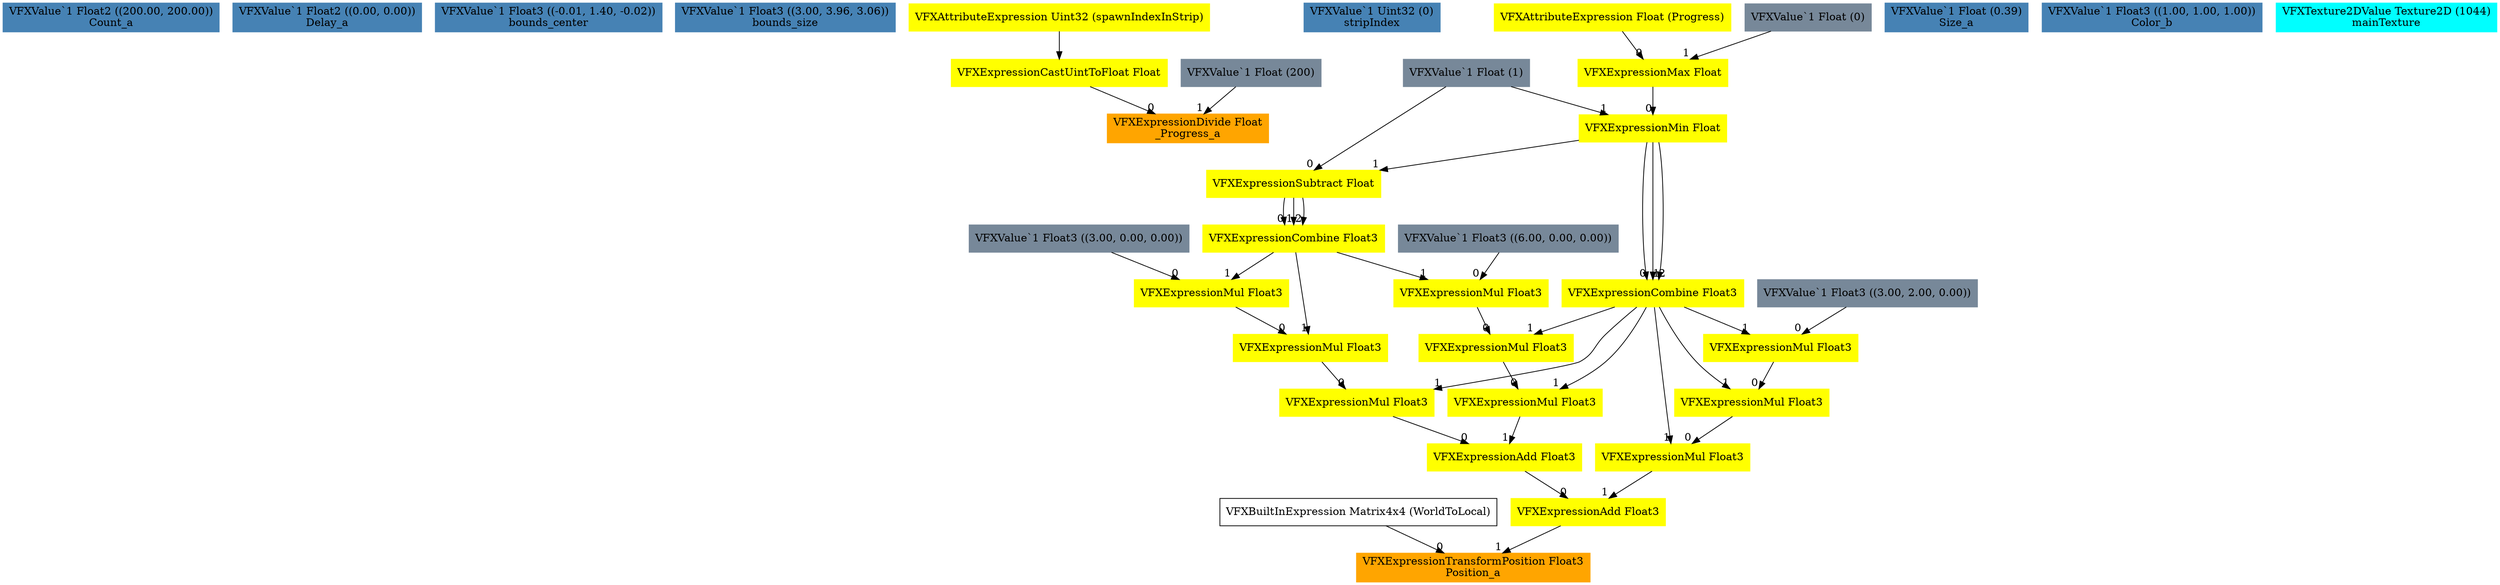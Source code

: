 digraph G {
node0 [shape="box" color="steelblue" style="filled" label="VFXValue`1 Float2 ((200.00, 200.00))
Count_a"]
node1 [shape="box" color="steelblue" style="filled" label="VFXValue`1 Float2 ((0.00, 0.00))
Delay_a"]
node2 [shape="box" color="steelblue" style="filled" label="VFXValue`1 Float3 ((-0.01, 1.40, -0.02))
bounds_center"]
node3 [shape="box" color="steelblue" style="filled" label="VFXValue`1 Float3 ((3.00, 3.96, 3.06))
bounds_size"]
node4 [shape="box" color="orange" style="filled" label="VFXExpressionDivide Float
_Progress_a"]
node5 [shape="box" color="yellow" style="filled" label="VFXExpressionCastUintToFloat Float"]
node6 [shape="box" color="yellow" style="filled" label="VFXAttributeExpression Uint32 (spawnIndexInStrip)"]
node7 [shape="box" color="lightslategray" style="filled" label="VFXValue`1 Float (200)"]
node8 [shape="box" color="steelblue" style="filled" label="VFXValue`1 Uint32 (0)
stripIndex"]
node9 [shape="box" color="orange" style="filled" label="VFXExpressionTransformPosition Float3
Position_a"]
node10 [shape="box" label="VFXBuiltInExpression Matrix4x4 (WorldToLocal)"]
node11 [shape="box" color="yellow" style="filled" label="VFXExpressionAdd Float3"]
node12 [shape="box" color="yellow" style="filled" label="VFXExpressionAdd Float3"]
node13 [shape="box" color="yellow" style="filled" label="VFXExpressionMul Float3"]
node14 [shape="box" color="yellow" style="filled" label="VFXExpressionMul Float3"]
node15 [shape="box" color="yellow" style="filled" label="VFXExpressionMul Float3"]
node16 [shape="box" color="lightslategray" style="filled" label="VFXValue`1 Float3 ((3.00, 0.00, 0.00))"]
node17 [shape="box" color="yellow" style="filled" label="VFXExpressionCombine Float3"]
node18 [shape="box" color="yellow" style="filled" label="VFXExpressionSubtract Float"]
node19 [shape="box" color="lightslategray" style="filled" label="VFXValue`1 Float (1)"]
node20 [shape="box" color="yellow" style="filled" label="VFXExpressionMin Float"]
node21 [shape="box" color="yellow" style="filled" label="VFXExpressionMax Float"]
node22 [shape="box" color="yellow" style="filled" label="VFXAttributeExpression Float (Progress)"]
node23 [shape="box" color="lightslategray" style="filled" label="VFXValue`1 Float (0)"]
node24 [shape="box" color="yellow" style="filled" label="VFXExpressionCombine Float3"]
node25 [shape="box" color="yellow" style="filled" label="VFXExpressionMul Float3"]
node26 [shape="box" color="yellow" style="filled" label="VFXExpressionMul Float3"]
node27 [shape="box" color="yellow" style="filled" label="VFXExpressionMul Float3"]
node28 [shape="box" color="lightslategray" style="filled" label="VFXValue`1 Float3 ((6.00, 0.00, 0.00))"]
node29 [shape="box" color="yellow" style="filled" label="VFXExpressionMul Float3"]
node30 [shape="box" color="yellow" style="filled" label="VFXExpressionMul Float3"]
node31 [shape="box" color="yellow" style="filled" label="VFXExpressionMul Float3"]
node32 [shape="box" color="lightslategray" style="filled" label="VFXValue`1 Float3 ((3.00, 2.00, 0.00))"]
node33 [shape="box" color="steelblue" style="filled" label="VFXValue`1 Float (0.39)
Size_a"]
node34 [shape="box" color="steelblue" style="filled" label="VFXValue`1 Float3 ((1.00, 1.00, 1.00))
Color_b"]
node35 [shape="box" color="cyan" style="filled" label="VFXTexture2DValue Texture2D (1044)
mainTexture"]
node5 -> node4 [headlabel="0"]
node7 -> node4 [headlabel="1"]
node6 -> node5 
node10 -> node9 [headlabel="0"]
node11 -> node9 [headlabel="1"]
node12 -> node11 [headlabel="0"]
node29 -> node11 [headlabel="1"]
node13 -> node12 [headlabel="0"]
node25 -> node12 [headlabel="1"]
node14 -> node13 [headlabel="0"]
node24 -> node13 [headlabel="1"]
node15 -> node14 [headlabel="0"]
node17 -> node14 [headlabel="1"]
node16 -> node15 [headlabel="0"]
node17 -> node15 [headlabel="1"]
node18 -> node17 [headlabel="0"]
node18 -> node17 [headlabel="1"]
node18 -> node17 [headlabel="2"]
node19 -> node18 [headlabel="0"]
node20 -> node18 [headlabel="1"]
node21 -> node20 [headlabel="0"]
node19 -> node20 [headlabel="1"]
node22 -> node21 [headlabel="0"]
node23 -> node21 [headlabel="1"]
node20 -> node24 [headlabel="0"]
node20 -> node24 [headlabel="1"]
node20 -> node24 [headlabel="2"]
node26 -> node25 [headlabel="0"]
node24 -> node25 [headlabel="1"]
node27 -> node26 [headlabel="0"]
node24 -> node26 [headlabel="1"]
node28 -> node27 [headlabel="0"]
node17 -> node27 [headlabel="1"]
node30 -> node29 [headlabel="0"]
node24 -> node29 [headlabel="1"]
node31 -> node30 [headlabel="0"]
node24 -> node30 [headlabel="1"]
node32 -> node31 [headlabel="0"]
node24 -> node31 [headlabel="1"]
}
